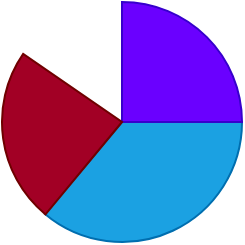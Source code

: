 <mxfile version="22.1.16" type="device">
  <diagram name="Page-1" id="f2Dl6s0q60zxKC_DJhd0">
    <mxGraphModel dx="1098" dy="988" grid="1" gridSize="10" guides="1" tooltips="1" connect="1" arrows="1" fold="1" page="1" pageScale="1" pageWidth="827" pageHeight="1169" math="0" shadow="0">
      <root>
        <mxCell id="0" />
        <mxCell id="1" parent="0" />
        <mxCell id="vEEG278DrkbecYB9cJd1-3" value="" style="verticalLabelPosition=bottom;verticalAlign=top;html=1;shape=mxgraph.basic.pie;startAngle=0.25;endAngle=0.611;fillColor=#1ba1e2;fontColor=#ffffff;strokeColor=#006EAF;" vertex="1" parent="1">
          <mxGeometry x="120" y="80" width="120" height="120" as="geometry" />
        </mxCell>
        <mxCell id="vEEG278DrkbecYB9cJd1-4" value="" style="verticalLabelPosition=bottom;verticalAlign=top;html=1;shape=mxgraph.basic.pie;startAngle=0;endAngle=0.25;fillColor=#6a00ff;fontColor=#ffffff;strokeColor=#3700CC;" vertex="1" parent="1">
          <mxGeometry x="120" y="80" width="120" height="120" as="geometry" />
        </mxCell>
        <mxCell id="vEEG278DrkbecYB9cJd1-5" value="" style="verticalLabelPosition=bottom;verticalAlign=top;html=1;shape=mxgraph.basic.pie;startAngle=0.61;endAngle=0.846;fillColor=#a20025;fontColor=#ffffff;strokeColor=#6F0000;" vertex="1" parent="1">
          <mxGeometry x="120" y="80" width="120" height="120" as="geometry" />
        </mxCell>
      </root>
    </mxGraphModel>
  </diagram>
</mxfile>
